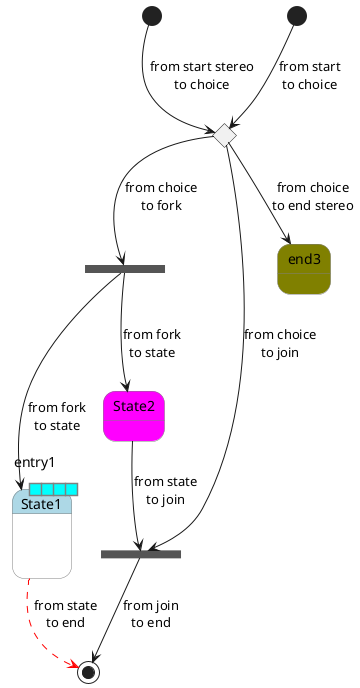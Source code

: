 @startuml

' skinparam backgroundColor LightYellow
skinparam state {
  StartColor MediumBlue
  EndColor Red
  BackgroundColor Cyan
  BackgroundColor<<Warning>> Olive
  BorderColor Gray
  FontName Impact
}

' skinparam State {
'   AttributeFontColor blue
'   AttributeFontName serif
'   AttributeFontSize  9
'   AttributeFontStyle italic
'   BackgroundColor palegreen
'   BorderColor violet
'   EndColor gold
'   FontColor red
'   FontName Sanserif
'   FontSize 15
'   FontStyle bold
'   StartColor silver
' }

' <style>
' stateDiagram {
'   BackgroundColor Peru
'   'LineColor Gray
'   FontName Impact
'   FontColor Red
'   arrow {
'     FontSize 13
'     LineColor Blue
'   }
' }
' </style>

state start1  <<start>>
state choice1 <<choice>>
state fork1   <<fork>>
state join2   <<join>>
state end3    <<end>> <<Warning>>

state State1 #lightblue {
    state entry1 <<expansionInput>>
}

[*]     --> choice1 : from start\nto choice
start1  --> choice1 : from start stereo\nto choice

choice1 --> fork1   : from choice\nto fork
choice1 --> join2   : from choice\nto join
choice1 --> end3    : from choice\nto end stereo

fork1   ---> State1 : from fork\nto state
fork1   --> State2  : from fork\nto state

State2 #magenta --> join2   : from state\nto join
State1  -right[#red,dashed]-> [*]     : from state\nto end

join2   --> [*]     : from join\nto end

@enduml